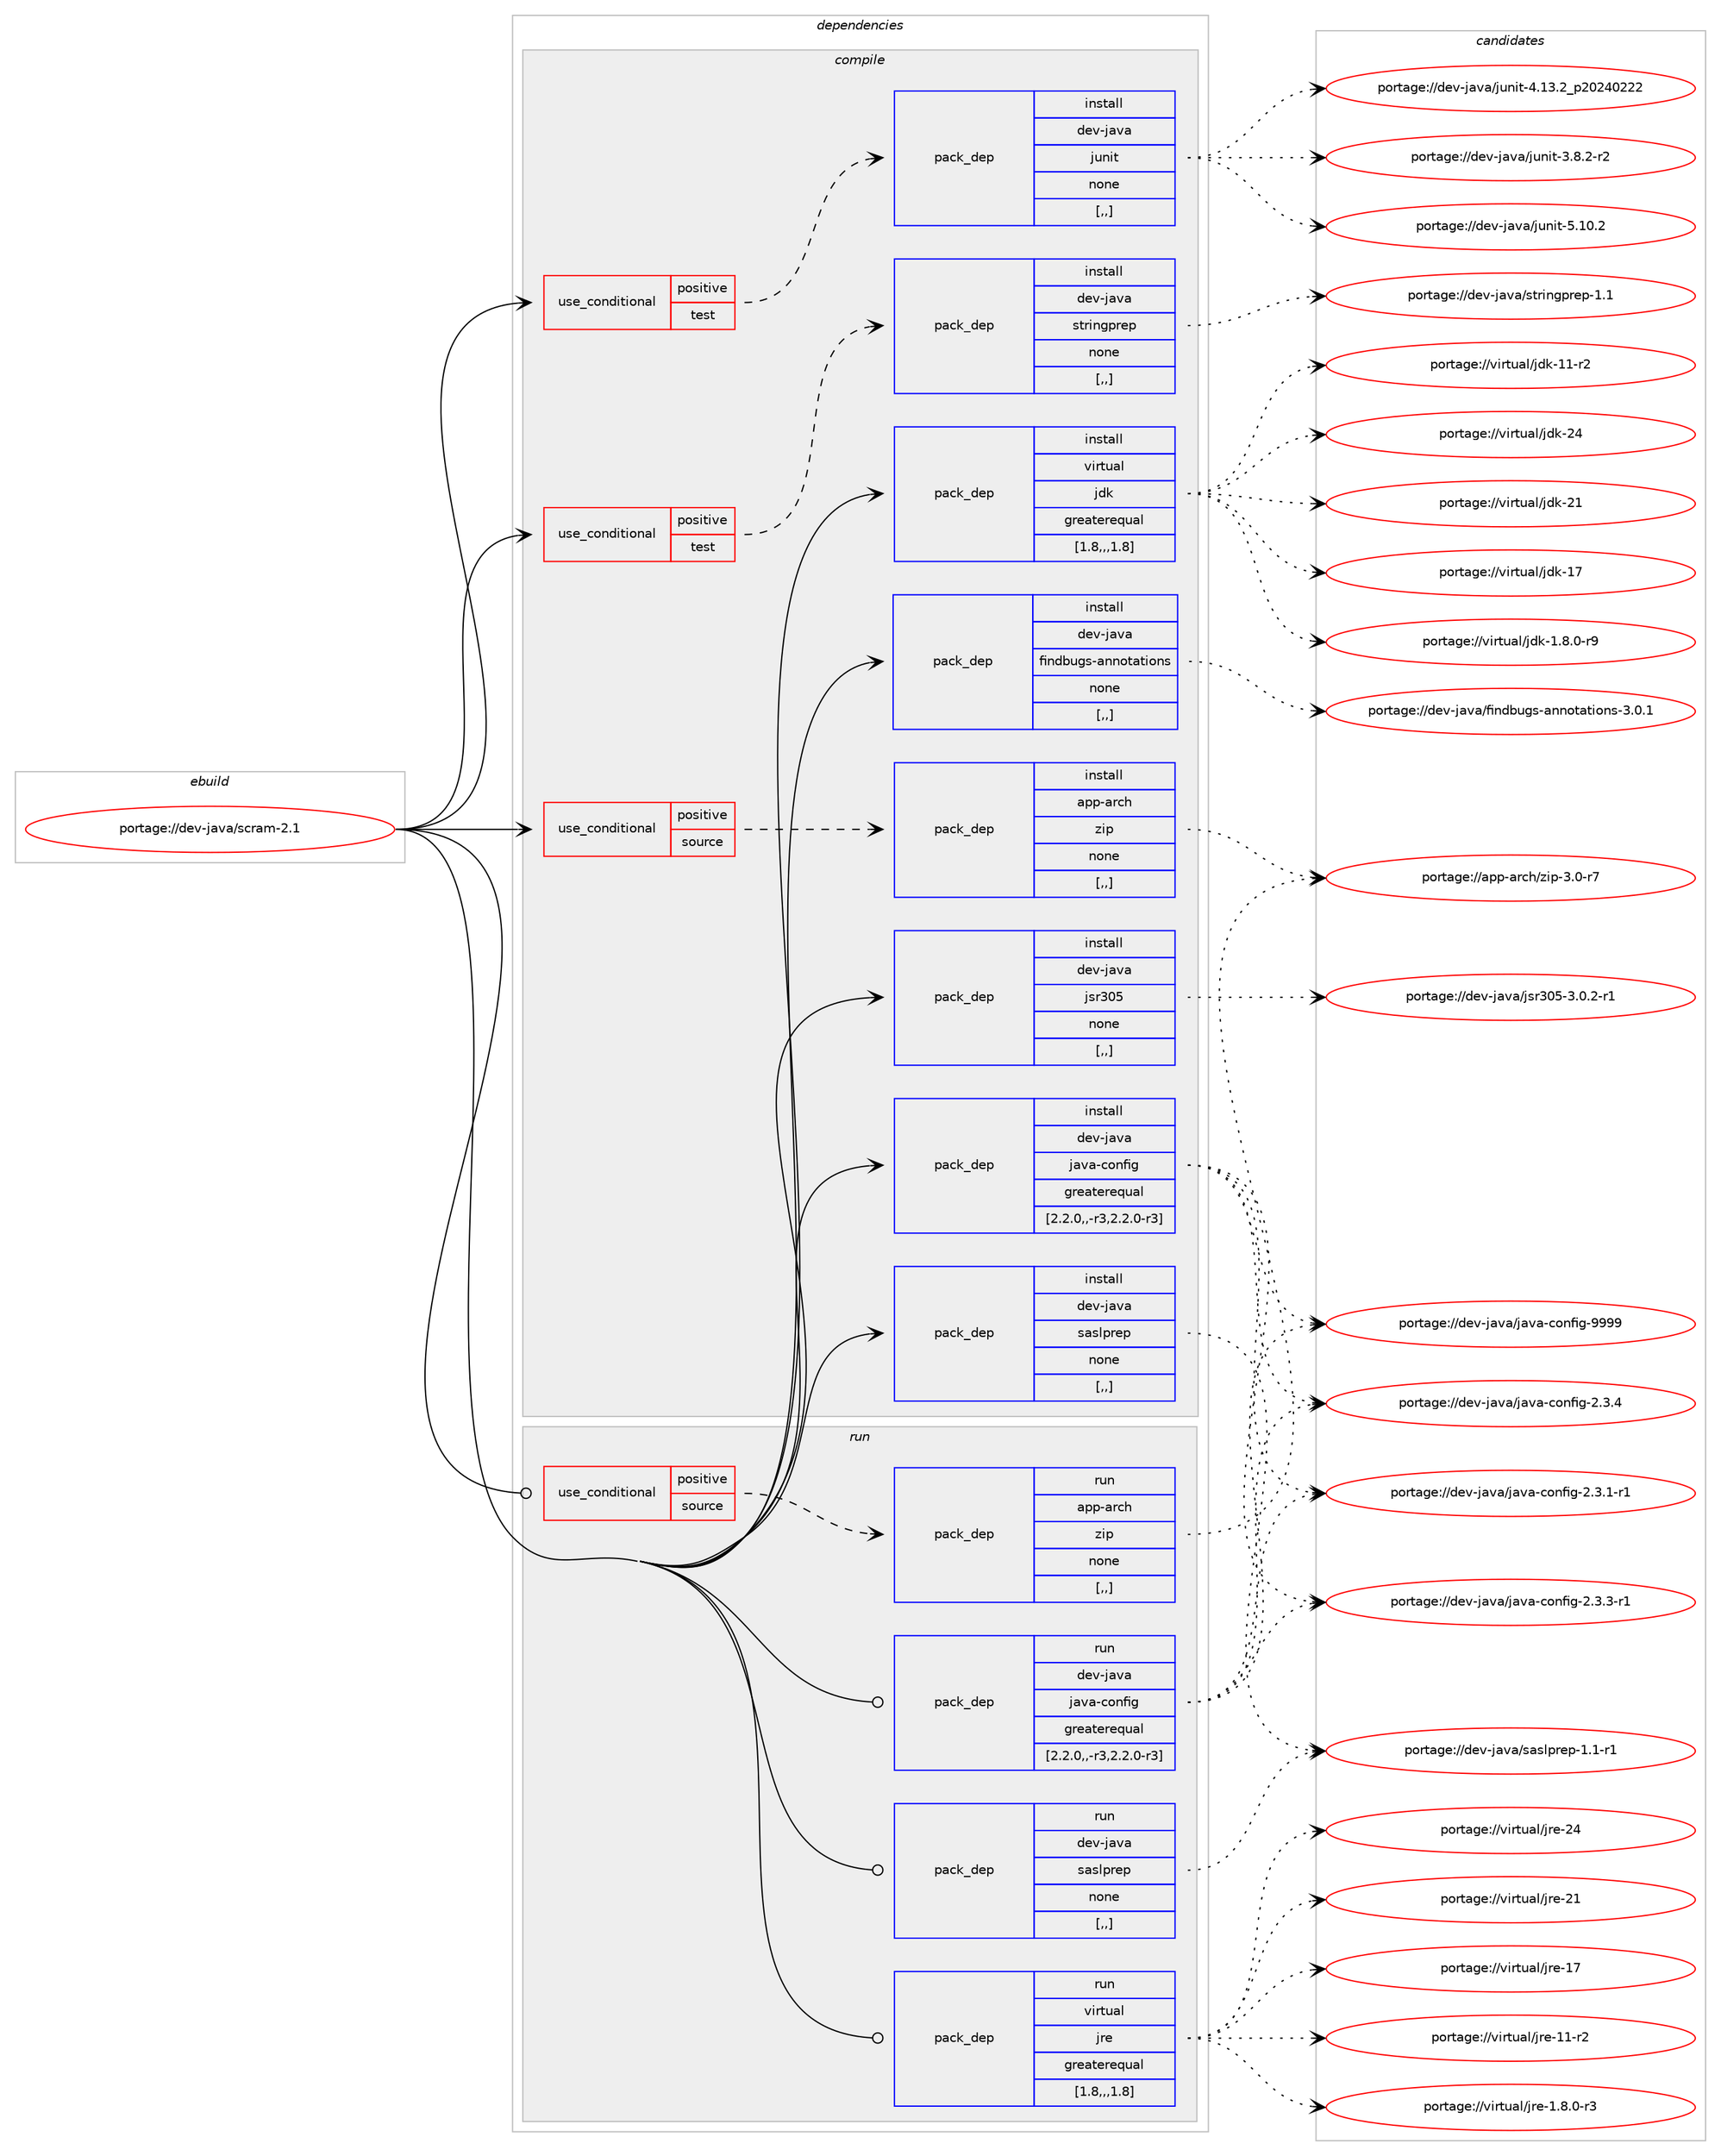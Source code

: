 digraph prolog {

# *************
# Graph options
# *************

newrank=true;
concentrate=true;
compound=true;
graph [rankdir=LR,fontname=Helvetica,fontsize=10,ranksep=1.5];#, ranksep=2.5, nodesep=0.2];
edge  [arrowhead=vee];
node  [fontname=Helvetica,fontsize=10];

# **********
# The ebuild
# **********

subgraph cluster_leftcol {
color=gray;
label=<<i>ebuild</i>>;
id [label="portage://dev-java/scram-2.1", color=red, width=4, href="../dev-java/scram-2.1.svg"];
}

# ****************
# The dependencies
# ****************

subgraph cluster_midcol {
color=gray;
label=<<i>dependencies</i>>;
subgraph cluster_compile {
fillcolor="#eeeeee";
style=filled;
label=<<i>compile</i>>;
subgraph cond22448 {
dependency97413 [label=<<TABLE BORDER="0" CELLBORDER="1" CELLSPACING="0" CELLPADDING="4"><TR><TD ROWSPAN="3" CELLPADDING="10">use_conditional</TD></TR><TR><TD>positive</TD></TR><TR><TD>source</TD></TR></TABLE>>, shape=none, color=red];
subgraph pack73899 {
dependency97414 [label=<<TABLE BORDER="0" CELLBORDER="1" CELLSPACING="0" CELLPADDING="4" WIDTH="220"><TR><TD ROWSPAN="6" CELLPADDING="30">pack_dep</TD></TR><TR><TD WIDTH="110">install</TD></TR><TR><TD>app-arch</TD></TR><TR><TD>zip</TD></TR><TR><TD>none</TD></TR><TR><TD>[,,]</TD></TR></TABLE>>, shape=none, color=blue];
}
dependency97413:e -> dependency97414:w [weight=20,style="dashed",arrowhead="vee"];
}
id:e -> dependency97413:w [weight=20,style="solid",arrowhead="vee"];
subgraph cond22449 {
dependency97415 [label=<<TABLE BORDER="0" CELLBORDER="1" CELLSPACING="0" CELLPADDING="4"><TR><TD ROWSPAN="3" CELLPADDING="10">use_conditional</TD></TR><TR><TD>positive</TD></TR><TR><TD>test</TD></TR></TABLE>>, shape=none, color=red];
subgraph pack73900 {
dependency97416 [label=<<TABLE BORDER="0" CELLBORDER="1" CELLSPACING="0" CELLPADDING="4" WIDTH="220"><TR><TD ROWSPAN="6" CELLPADDING="30">pack_dep</TD></TR><TR><TD WIDTH="110">install</TD></TR><TR><TD>dev-java</TD></TR><TR><TD>junit</TD></TR><TR><TD>none</TD></TR><TR><TD>[,,]</TD></TR></TABLE>>, shape=none, color=blue];
}
dependency97415:e -> dependency97416:w [weight=20,style="dashed",arrowhead="vee"];
}
id:e -> dependency97415:w [weight=20,style="solid",arrowhead="vee"];
subgraph cond22450 {
dependency97417 [label=<<TABLE BORDER="0" CELLBORDER="1" CELLSPACING="0" CELLPADDING="4"><TR><TD ROWSPAN="3" CELLPADDING="10">use_conditional</TD></TR><TR><TD>positive</TD></TR><TR><TD>test</TD></TR></TABLE>>, shape=none, color=red];
subgraph pack73901 {
dependency97418 [label=<<TABLE BORDER="0" CELLBORDER="1" CELLSPACING="0" CELLPADDING="4" WIDTH="220"><TR><TD ROWSPAN="6" CELLPADDING="30">pack_dep</TD></TR><TR><TD WIDTH="110">install</TD></TR><TR><TD>dev-java</TD></TR><TR><TD>stringprep</TD></TR><TR><TD>none</TD></TR><TR><TD>[,,]</TD></TR></TABLE>>, shape=none, color=blue];
}
dependency97417:e -> dependency97418:w [weight=20,style="dashed",arrowhead="vee"];
}
id:e -> dependency97417:w [weight=20,style="solid",arrowhead="vee"];
subgraph pack73902 {
dependency97419 [label=<<TABLE BORDER="0" CELLBORDER="1" CELLSPACING="0" CELLPADDING="4" WIDTH="220"><TR><TD ROWSPAN="6" CELLPADDING="30">pack_dep</TD></TR><TR><TD WIDTH="110">install</TD></TR><TR><TD>dev-java</TD></TR><TR><TD>findbugs-annotations</TD></TR><TR><TD>none</TD></TR><TR><TD>[,,]</TD></TR></TABLE>>, shape=none, color=blue];
}
id:e -> dependency97419:w [weight=20,style="solid",arrowhead="vee"];
subgraph pack73903 {
dependency97420 [label=<<TABLE BORDER="0" CELLBORDER="1" CELLSPACING="0" CELLPADDING="4" WIDTH="220"><TR><TD ROWSPAN="6" CELLPADDING="30">pack_dep</TD></TR><TR><TD WIDTH="110">install</TD></TR><TR><TD>dev-java</TD></TR><TR><TD>java-config</TD></TR><TR><TD>greaterequal</TD></TR><TR><TD>[2.2.0,,-r3,2.2.0-r3]</TD></TR></TABLE>>, shape=none, color=blue];
}
id:e -> dependency97420:w [weight=20,style="solid",arrowhead="vee"];
subgraph pack73904 {
dependency97421 [label=<<TABLE BORDER="0" CELLBORDER="1" CELLSPACING="0" CELLPADDING="4" WIDTH="220"><TR><TD ROWSPAN="6" CELLPADDING="30">pack_dep</TD></TR><TR><TD WIDTH="110">install</TD></TR><TR><TD>dev-java</TD></TR><TR><TD>jsr305</TD></TR><TR><TD>none</TD></TR><TR><TD>[,,]</TD></TR></TABLE>>, shape=none, color=blue];
}
id:e -> dependency97421:w [weight=20,style="solid",arrowhead="vee"];
subgraph pack73905 {
dependency97422 [label=<<TABLE BORDER="0" CELLBORDER="1" CELLSPACING="0" CELLPADDING="4" WIDTH="220"><TR><TD ROWSPAN="6" CELLPADDING="30">pack_dep</TD></TR><TR><TD WIDTH="110">install</TD></TR><TR><TD>dev-java</TD></TR><TR><TD>saslprep</TD></TR><TR><TD>none</TD></TR><TR><TD>[,,]</TD></TR></TABLE>>, shape=none, color=blue];
}
id:e -> dependency97422:w [weight=20,style="solid",arrowhead="vee"];
subgraph pack73906 {
dependency97423 [label=<<TABLE BORDER="0" CELLBORDER="1" CELLSPACING="0" CELLPADDING="4" WIDTH="220"><TR><TD ROWSPAN="6" CELLPADDING="30">pack_dep</TD></TR><TR><TD WIDTH="110">install</TD></TR><TR><TD>virtual</TD></TR><TR><TD>jdk</TD></TR><TR><TD>greaterequal</TD></TR><TR><TD>[1.8,,,1.8]</TD></TR></TABLE>>, shape=none, color=blue];
}
id:e -> dependency97423:w [weight=20,style="solid",arrowhead="vee"];
}
subgraph cluster_compileandrun {
fillcolor="#eeeeee";
style=filled;
label=<<i>compile and run</i>>;
}
subgraph cluster_run {
fillcolor="#eeeeee";
style=filled;
label=<<i>run</i>>;
subgraph cond22451 {
dependency97424 [label=<<TABLE BORDER="0" CELLBORDER="1" CELLSPACING="0" CELLPADDING="4"><TR><TD ROWSPAN="3" CELLPADDING="10">use_conditional</TD></TR><TR><TD>positive</TD></TR><TR><TD>source</TD></TR></TABLE>>, shape=none, color=red];
subgraph pack73907 {
dependency97425 [label=<<TABLE BORDER="0" CELLBORDER="1" CELLSPACING="0" CELLPADDING="4" WIDTH="220"><TR><TD ROWSPAN="6" CELLPADDING="30">pack_dep</TD></TR><TR><TD WIDTH="110">run</TD></TR><TR><TD>app-arch</TD></TR><TR><TD>zip</TD></TR><TR><TD>none</TD></TR><TR><TD>[,,]</TD></TR></TABLE>>, shape=none, color=blue];
}
dependency97424:e -> dependency97425:w [weight=20,style="dashed",arrowhead="vee"];
}
id:e -> dependency97424:w [weight=20,style="solid",arrowhead="odot"];
subgraph pack73908 {
dependency97426 [label=<<TABLE BORDER="0" CELLBORDER="1" CELLSPACING="0" CELLPADDING="4" WIDTH="220"><TR><TD ROWSPAN="6" CELLPADDING="30">pack_dep</TD></TR><TR><TD WIDTH="110">run</TD></TR><TR><TD>dev-java</TD></TR><TR><TD>java-config</TD></TR><TR><TD>greaterequal</TD></TR><TR><TD>[2.2.0,,-r3,2.2.0-r3]</TD></TR></TABLE>>, shape=none, color=blue];
}
id:e -> dependency97426:w [weight=20,style="solid",arrowhead="odot"];
subgraph pack73909 {
dependency97427 [label=<<TABLE BORDER="0" CELLBORDER="1" CELLSPACING="0" CELLPADDING="4" WIDTH="220"><TR><TD ROWSPAN="6" CELLPADDING="30">pack_dep</TD></TR><TR><TD WIDTH="110">run</TD></TR><TR><TD>dev-java</TD></TR><TR><TD>saslprep</TD></TR><TR><TD>none</TD></TR><TR><TD>[,,]</TD></TR></TABLE>>, shape=none, color=blue];
}
id:e -> dependency97427:w [weight=20,style="solid",arrowhead="odot"];
subgraph pack73910 {
dependency97428 [label=<<TABLE BORDER="0" CELLBORDER="1" CELLSPACING="0" CELLPADDING="4" WIDTH="220"><TR><TD ROWSPAN="6" CELLPADDING="30">pack_dep</TD></TR><TR><TD WIDTH="110">run</TD></TR><TR><TD>virtual</TD></TR><TR><TD>jre</TD></TR><TR><TD>greaterequal</TD></TR><TR><TD>[1.8,,,1.8]</TD></TR></TABLE>>, shape=none, color=blue];
}
id:e -> dependency97428:w [weight=20,style="solid",arrowhead="odot"];
}
}

# **************
# The candidates
# **************

subgraph cluster_choices {
rank=same;
color=gray;
label=<<i>candidates</i>>;

subgraph choice73899 {
color=black;
nodesep=1;
choice9711211245971149910447122105112455146484511455 [label="portage://app-arch/zip-3.0-r7", color=red, width=4,href="../app-arch/zip-3.0-r7.svg"];
dependency97414:e -> choice9711211245971149910447122105112455146484511455:w [style=dotted,weight="100"];
}
subgraph choice73900 {
color=black;
nodesep=1;
choice1001011184510697118974710611711010511645534649484650 [label="portage://dev-java/junit-5.10.2", color=red, width=4,href="../dev-java/junit-5.10.2.svg"];
choice1001011184510697118974710611711010511645524649514650951125048505248505050 [label="portage://dev-java/junit-4.13.2_p20240222", color=red, width=4,href="../dev-java/junit-4.13.2_p20240222.svg"];
choice100101118451069711897471061171101051164551465646504511450 [label="portage://dev-java/junit-3.8.2-r2", color=red, width=4,href="../dev-java/junit-3.8.2-r2.svg"];
dependency97416:e -> choice1001011184510697118974710611711010511645534649484650:w [style=dotted,weight="100"];
dependency97416:e -> choice1001011184510697118974710611711010511645524649514650951125048505248505050:w [style=dotted,weight="100"];
dependency97416:e -> choice100101118451069711897471061171101051164551465646504511450:w [style=dotted,weight="100"];
}
subgraph choice73901 {
color=black;
nodesep=1;
choice1001011184510697118974711511611410511010311211410111245494649 [label="portage://dev-java/stringprep-1.1", color=red, width=4,href="../dev-java/stringprep-1.1.svg"];
dependency97418:e -> choice1001011184510697118974711511611410511010311211410111245494649:w [style=dotted,weight="100"];
}
subgraph choice73902 {
color=black;
nodesep=1;
choice1001011184510697118974710210511010098117103115459711011011111697116105111110115455146484649 [label="portage://dev-java/findbugs-annotations-3.0.1", color=red, width=4,href="../dev-java/findbugs-annotations-3.0.1.svg"];
dependency97419:e -> choice1001011184510697118974710210511010098117103115459711011011111697116105111110115455146484649:w [style=dotted,weight="100"];
}
subgraph choice73903 {
color=black;
nodesep=1;
choice10010111845106971189747106971189745991111101021051034557575757 [label="portage://dev-java/java-config-9999", color=red, width=4,href="../dev-java/java-config-9999.svg"];
choice1001011184510697118974710697118974599111110102105103455046514652 [label="portage://dev-java/java-config-2.3.4", color=red, width=4,href="../dev-java/java-config-2.3.4.svg"];
choice10010111845106971189747106971189745991111101021051034550465146514511449 [label="portage://dev-java/java-config-2.3.3-r1", color=red, width=4,href="../dev-java/java-config-2.3.3-r1.svg"];
choice10010111845106971189747106971189745991111101021051034550465146494511449 [label="portage://dev-java/java-config-2.3.1-r1", color=red, width=4,href="../dev-java/java-config-2.3.1-r1.svg"];
dependency97420:e -> choice10010111845106971189747106971189745991111101021051034557575757:w [style=dotted,weight="100"];
dependency97420:e -> choice1001011184510697118974710697118974599111110102105103455046514652:w [style=dotted,weight="100"];
dependency97420:e -> choice10010111845106971189747106971189745991111101021051034550465146514511449:w [style=dotted,weight="100"];
dependency97420:e -> choice10010111845106971189747106971189745991111101021051034550465146494511449:w [style=dotted,weight="100"];
}
subgraph choice73904 {
color=black;
nodesep=1;
choice100101118451069711897471061151145148534551464846504511449 [label="portage://dev-java/jsr305-3.0.2-r1", color=red, width=4,href="../dev-java/jsr305-3.0.2-r1.svg"];
dependency97421:e -> choice100101118451069711897471061151145148534551464846504511449:w [style=dotted,weight="100"];
}
subgraph choice73905 {
color=black;
nodesep=1;
choice1001011184510697118974711597115108112114101112454946494511449 [label="portage://dev-java/saslprep-1.1-r1", color=red, width=4,href="../dev-java/saslprep-1.1-r1.svg"];
dependency97422:e -> choice1001011184510697118974711597115108112114101112454946494511449:w [style=dotted,weight="100"];
}
subgraph choice73906 {
color=black;
nodesep=1;
choice1181051141161179710847106100107455052 [label="portage://virtual/jdk-24", color=red, width=4,href="../virtual/jdk-24.svg"];
choice1181051141161179710847106100107455049 [label="portage://virtual/jdk-21", color=red, width=4,href="../virtual/jdk-21.svg"];
choice1181051141161179710847106100107454955 [label="portage://virtual/jdk-17", color=red, width=4,href="../virtual/jdk-17.svg"];
choice11810511411611797108471061001074549494511450 [label="portage://virtual/jdk-11-r2", color=red, width=4,href="../virtual/jdk-11-r2.svg"];
choice11810511411611797108471061001074549465646484511457 [label="portage://virtual/jdk-1.8.0-r9", color=red, width=4,href="../virtual/jdk-1.8.0-r9.svg"];
dependency97423:e -> choice1181051141161179710847106100107455052:w [style=dotted,weight="100"];
dependency97423:e -> choice1181051141161179710847106100107455049:w [style=dotted,weight="100"];
dependency97423:e -> choice1181051141161179710847106100107454955:w [style=dotted,weight="100"];
dependency97423:e -> choice11810511411611797108471061001074549494511450:w [style=dotted,weight="100"];
dependency97423:e -> choice11810511411611797108471061001074549465646484511457:w [style=dotted,weight="100"];
}
subgraph choice73907 {
color=black;
nodesep=1;
choice9711211245971149910447122105112455146484511455 [label="portage://app-arch/zip-3.0-r7", color=red, width=4,href="../app-arch/zip-3.0-r7.svg"];
dependency97425:e -> choice9711211245971149910447122105112455146484511455:w [style=dotted,weight="100"];
}
subgraph choice73908 {
color=black;
nodesep=1;
choice10010111845106971189747106971189745991111101021051034557575757 [label="portage://dev-java/java-config-9999", color=red, width=4,href="../dev-java/java-config-9999.svg"];
choice1001011184510697118974710697118974599111110102105103455046514652 [label="portage://dev-java/java-config-2.3.4", color=red, width=4,href="../dev-java/java-config-2.3.4.svg"];
choice10010111845106971189747106971189745991111101021051034550465146514511449 [label="portage://dev-java/java-config-2.3.3-r1", color=red, width=4,href="../dev-java/java-config-2.3.3-r1.svg"];
choice10010111845106971189747106971189745991111101021051034550465146494511449 [label="portage://dev-java/java-config-2.3.1-r1", color=red, width=4,href="../dev-java/java-config-2.3.1-r1.svg"];
dependency97426:e -> choice10010111845106971189747106971189745991111101021051034557575757:w [style=dotted,weight="100"];
dependency97426:e -> choice1001011184510697118974710697118974599111110102105103455046514652:w [style=dotted,weight="100"];
dependency97426:e -> choice10010111845106971189747106971189745991111101021051034550465146514511449:w [style=dotted,weight="100"];
dependency97426:e -> choice10010111845106971189747106971189745991111101021051034550465146494511449:w [style=dotted,weight="100"];
}
subgraph choice73909 {
color=black;
nodesep=1;
choice1001011184510697118974711597115108112114101112454946494511449 [label="portage://dev-java/saslprep-1.1-r1", color=red, width=4,href="../dev-java/saslprep-1.1-r1.svg"];
dependency97427:e -> choice1001011184510697118974711597115108112114101112454946494511449:w [style=dotted,weight="100"];
}
subgraph choice73910 {
color=black;
nodesep=1;
choice1181051141161179710847106114101455052 [label="portage://virtual/jre-24", color=red, width=4,href="../virtual/jre-24.svg"];
choice1181051141161179710847106114101455049 [label="portage://virtual/jre-21", color=red, width=4,href="../virtual/jre-21.svg"];
choice1181051141161179710847106114101454955 [label="portage://virtual/jre-17", color=red, width=4,href="../virtual/jre-17.svg"];
choice11810511411611797108471061141014549494511450 [label="portage://virtual/jre-11-r2", color=red, width=4,href="../virtual/jre-11-r2.svg"];
choice11810511411611797108471061141014549465646484511451 [label="portage://virtual/jre-1.8.0-r3", color=red, width=4,href="../virtual/jre-1.8.0-r3.svg"];
dependency97428:e -> choice1181051141161179710847106114101455052:w [style=dotted,weight="100"];
dependency97428:e -> choice1181051141161179710847106114101455049:w [style=dotted,weight="100"];
dependency97428:e -> choice1181051141161179710847106114101454955:w [style=dotted,weight="100"];
dependency97428:e -> choice11810511411611797108471061141014549494511450:w [style=dotted,weight="100"];
dependency97428:e -> choice11810511411611797108471061141014549465646484511451:w [style=dotted,weight="100"];
}
}

}
